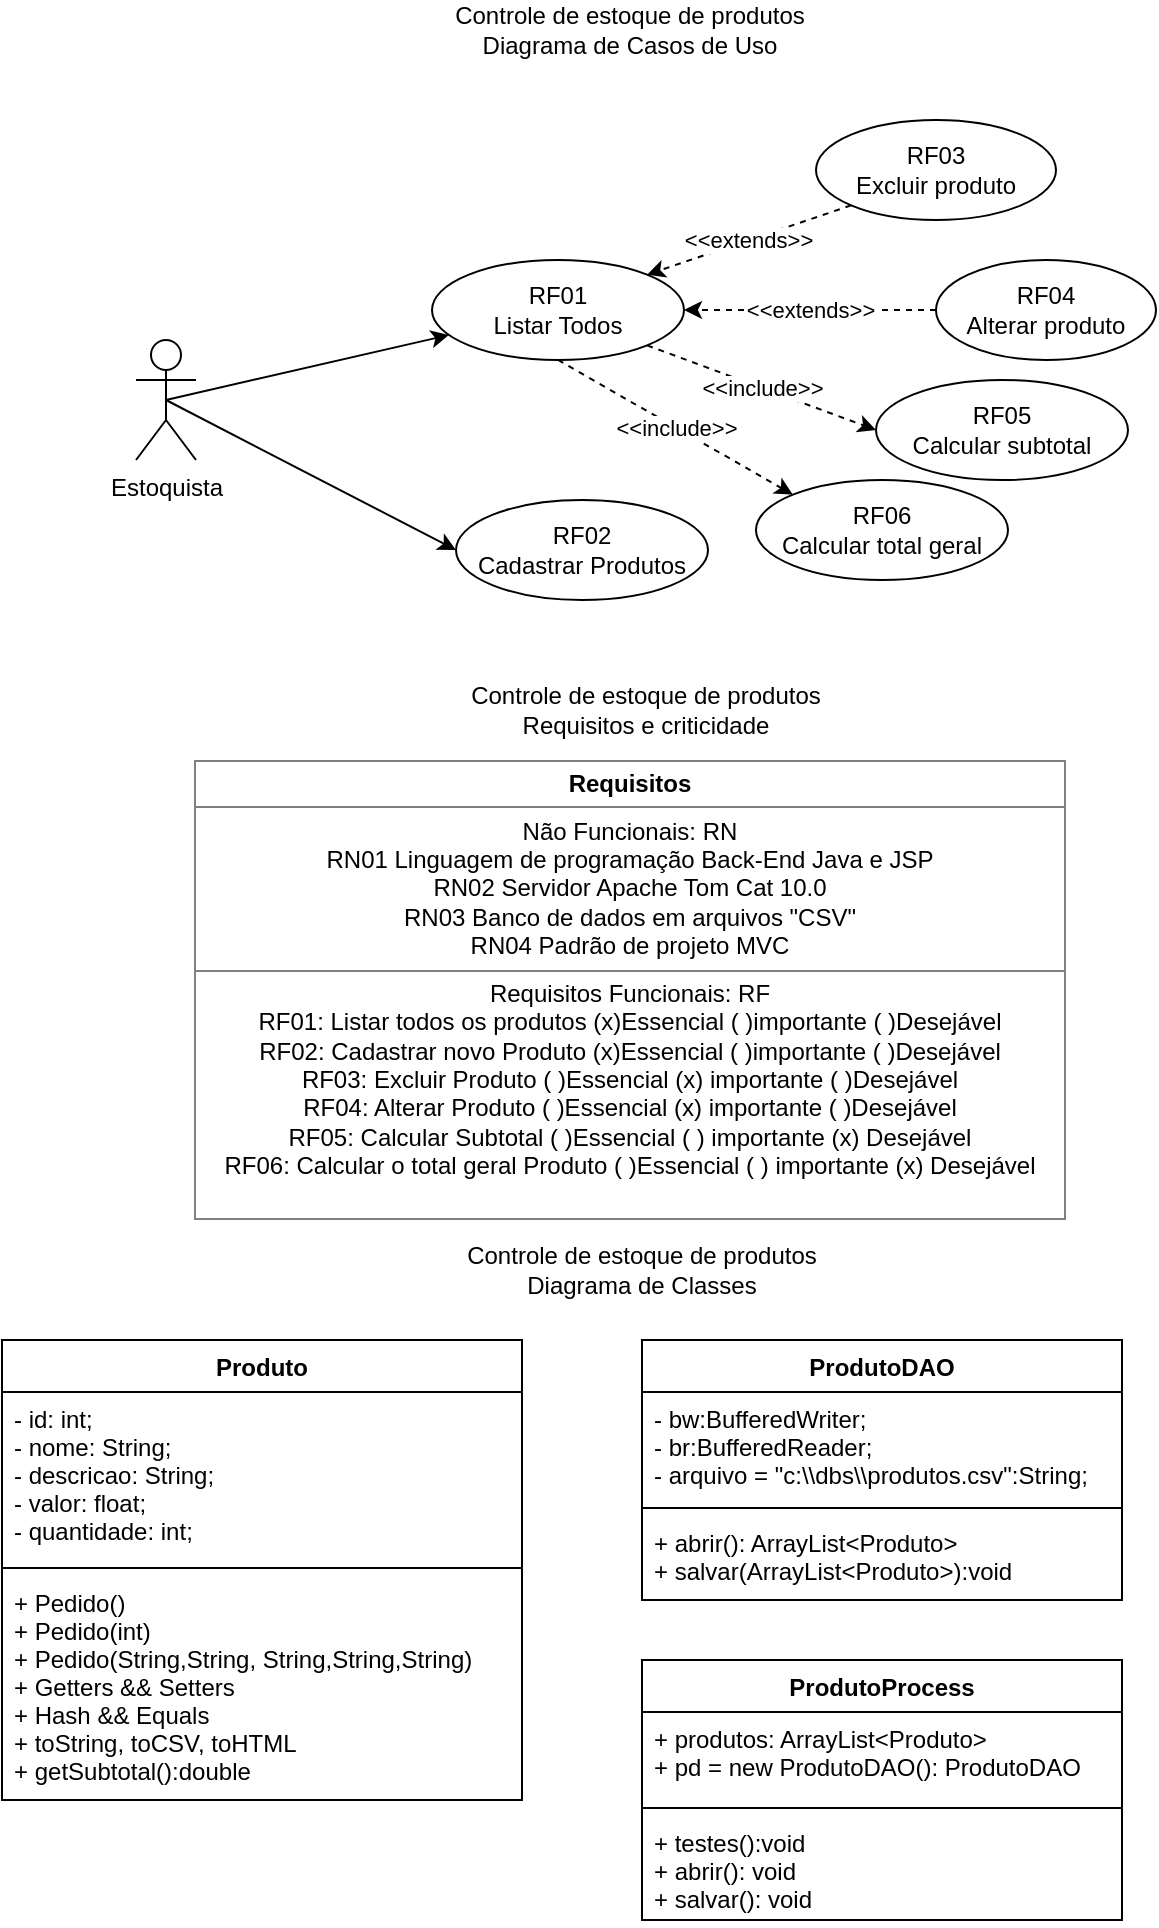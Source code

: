 <mxfile version="14.4.2" type="device"><diagram id="ezrFqV-uYi5dAtQK-MJN" name="Page-1"><mxGraphModel dx="1422" dy="794" grid="1" gridSize="10" guides="1" tooltips="1" connect="1" arrows="1" fold="1" page="1" pageScale="1" pageWidth="827" pageHeight="1169" math="0" shadow="0"><root><mxCell id="0"/><mxCell id="1" parent="0"/><mxCell id="xnu3mtxmnAq9gsOxP_En-1" value="Produto" style="swimlane;fontStyle=1;align=center;verticalAlign=top;childLayout=stackLayout;horizontal=1;startSize=26;horizontalStack=0;resizeParent=1;resizeParentMax=0;resizeLast=0;collapsible=1;marginBottom=0;" vertex="1" parent="1"><mxGeometry x="134" y="760" width="260" height="230" as="geometry"/></mxCell><mxCell id="xnu3mtxmnAq9gsOxP_En-2" value="- id: int;&#10;- nome: String;&#10;- descricao: String;&#10;- valor: float;&#10;- quantidade: int;&#10;" style="text;strokeColor=none;fillColor=none;align=left;verticalAlign=top;spacingLeft=4;spacingRight=4;overflow=hidden;rotatable=0;points=[[0,0.5],[1,0.5]];portConstraint=eastwest;" vertex="1" parent="xnu3mtxmnAq9gsOxP_En-1"><mxGeometry y="26" width="260" height="84" as="geometry"/></mxCell><mxCell id="xnu3mtxmnAq9gsOxP_En-3" value="" style="line;strokeWidth=1;fillColor=none;align=left;verticalAlign=middle;spacingTop=-1;spacingLeft=3;spacingRight=3;rotatable=0;labelPosition=right;points=[];portConstraint=eastwest;" vertex="1" parent="xnu3mtxmnAq9gsOxP_En-1"><mxGeometry y="110" width="260" height="8" as="geometry"/></mxCell><mxCell id="xnu3mtxmnAq9gsOxP_En-4" value="+ Pedido()&#10;+ Pedido(int)&#10;+ Pedido(String,String, String,String,String)&#10;+ Getters &amp;&amp; Setters&#10;+ Hash &amp;&amp; Equals&#10;+ toString, toCSV, toHTML&#10;+ getSubtotal():double" style="text;strokeColor=none;fillColor=none;align=left;verticalAlign=top;spacingLeft=4;spacingRight=4;overflow=hidden;rotatable=0;points=[[0,0.5],[1,0.5]];portConstraint=eastwest;" vertex="1" parent="xnu3mtxmnAq9gsOxP_En-1"><mxGeometry y="118" width="260" height="112" as="geometry"/></mxCell><mxCell id="xnu3mtxmnAq9gsOxP_En-5" value="ProdutoDAO" style="swimlane;fontStyle=1;align=center;verticalAlign=top;childLayout=stackLayout;horizontal=1;startSize=26;horizontalStack=0;resizeParent=1;resizeParentMax=0;resizeLast=0;collapsible=1;marginBottom=0;" vertex="1" parent="1"><mxGeometry x="454" y="760" width="240" height="130" as="geometry"/></mxCell><mxCell id="xnu3mtxmnAq9gsOxP_En-6" value="- bw:BufferedWriter;&#10;- br:BufferedReader;&#10;- arquivo = &quot;c:\\dbs\\produtos.csv&quot;:String;" style="text;strokeColor=none;fillColor=none;align=left;verticalAlign=top;spacingLeft=4;spacingRight=4;overflow=hidden;rotatable=0;points=[[0,0.5],[1,0.5]];portConstraint=eastwest;" vertex="1" parent="xnu3mtxmnAq9gsOxP_En-5"><mxGeometry y="26" width="240" height="54" as="geometry"/></mxCell><mxCell id="xnu3mtxmnAq9gsOxP_En-7" value="" style="line;strokeWidth=1;fillColor=none;align=left;verticalAlign=middle;spacingTop=-1;spacingLeft=3;spacingRight=3;rotatable=0;labelPosition=right;points=[];portConstraint=eastwest;" vertex="1" parent="xnu3mtxmnAq9gsOxP_En-5"><mxGeometry y="80" width="240" height="8" as="geometry"/></mxCell><mxCell id="xnu3mtxmnAq9gsOxP_En-8" value="+ abrir(): ArrayList&lt;Produto&gt;&#10;+ salvar(ArrayList&lt;Produto&gt;):void" style="text;strokeColor=none;fillColor=none;align=left;verticalAlign=top;spacingLeft=4;spacingRight=4;overflow=hidden;rotatable=0;points=[[0,0.5],[1,0.5]];portConstraint=eastwest;" vertex="1" parent="xnu3mtxmnAq9gsOxP_En-5"><mxGeometry y="88" width="240" height="42" as="geometry"/></mxCell><mxCell id="xnu3mtxmnAq9gsOxP_En-9" value="ProdutoProcess" style="swimlane;fontStyle=1;align=center;verticalAlign=top;childLayout=stackLayout;horizontal=1;startSize=26;horizontalStack=0;resizeParent=1;resizeParentMax=0;resizeLast=0;collapsible=1;marginBottom=0;" vertex="1" parent="1"><mxGeometry x="454" y="920" width="240" height="130" as="geometry"/></mxCell><mxCell id="xnu3mtxmnAq9gsOxP_En-10" value="+ produtos: ArrayList&lt;Produto&gt;&#10;+ pd = new ProdutoDAO(): ProdutoDAO" style="text;strokeColor=none;fillColor=none;align=left;verticalAlign=top;spacingLeft=4;spacingRight=4;overflow=hidden;rotatable=0;points=[[0,0.5],[1,0.5]];portConstraint=eastwest;" vertex="1" parent="xnu3mtxmnAq9gsOxP_En-9"><mxGeometry y="26" width="240" height="44" as="geometry"/></mxCell><mxCell id="xnu3mtxmnAq9gsOxP_En-11" value="" style="line;strokeWidth=1;fillColor=none;align=left;verticalAlign=middle;spacingTop=-1;spacingLeft=3;spacingRight=3;rotatable=0;labelPosition=right;points=[];portConstraint=eastwest;" vertex="1" parent="xnu3mtxmnAq9gsOxP_En-9"><mxGeometry y="70" width="240" height="8" as="geometry"/></mxCell><mxCell id="xnu3mtxmnAq9gsOxP_En-12" value="+ testes():void&#10;+ abrir(): void&#10;+ salvar(): void" style="text;strokeColor=none;fillColor=none;align=left;verticalAlign=top;spacingLeft=4;spacingRight=4;overflow=hidden;rotatable=0;points=[[0,0.5],[1,0.5]];portConstraint=eastwest;" vertex="1" parent="xnu3mtxmnAq9gsOxP_En-9"><mxGeometry y="78" width="240" height="52" as="geometry"/></mxCell><mxCell id="xnu3mtxmnAq9gsOxP_En-13" value="Controle de estoque de produtos&lt;br&gt;Diagrama de Classes" style="text;html=1;strokeColor=none;fillColor=none;align=center;verticalAlign=middle;whiteSpace=wrap;rounded=0;" vertex="1" parent="1"><mxGeometry x="354" y="710" width="200" height="30" as="geometry"/></mxCell><mxCell id="xnu3mtxmnAq9gsOxP_En-14" value="Controle de estoque de produtos&lt;br&gt;Diagrama de Casos de Uso" style="text;html=1;strokeColor=none;fillColor=none;align=center;verticalAlign=middle;whiteSpace=wrap;rounded=0;" vertex="1" parent="1"><mxGeometry x="348" y="90" width="200" height="30" as="geometry"/></mxCell><mxCell id="xnu3mtxmnAq9gsOxP_En-24" style="rounded=0;orthogonalLoop=1;jettySize=auto;html=1;exitX=0.5;exitY=0.5;exitDx=0;exitDy=0;exitPerimeter=0;" edge="1" parent="1" source="xnu3mtxmnAq9gsOxP_En-15" target="xnu3mtxmnAq9gsOxP_En-18"><mxGeometry relative="1" as="geometry"/></mxCell><mxCell id="xnu3mtxmnAq9gsOxP_En-25" style="edgeStyle=none;rounded=0;orthogonalLoop=1;jettySize=auto;html=1;exitX=0.5;exitY=0.5;exitDx=0;exitDy=0;exitPerimeter=0;entryX=0;entryY=0.5;entryDx=0;entryDy=0;" edge="1" parent="1" source="xnu3mtxmnAq9gsOxP_En-15" target="xnu3mtxmnAq9gsOxP_En-17"><mxGeometry relative="1" as="geometry"/></mxCell><mxCell id="xnu3mtxmnAq9gsOxP_En-15" value="Estoquista" style="shape=umlActor;verticalLabelPosition=bottom;verticalAlign=top;html=1;outlineConnect=0;" vertex="1" parent="1"><mxGeometry x="201" y="260" width="30" height="60" as="geometry"/></mxCell><mxCell id="xnu3mtxmnAq9gsOxP_En-17" value="RF02&lt;br&gt;Cadastrar Produtos" style="ellipse;whiteSpace=wrap;html=1;" vertex="1" parent="1"><mxGeometry x="361" y="340" width="126" height="50" as="geometry"/></mxCell><mxCell id="xnu3mtxmnAq9gsOxP_En-29" value="&amp;lt;&amp;lt;include&amp;gt;&amp;gt;" style="edgeStyle=none;rounded=0;orthogonalLoop=1;jettySize=auto;html=1;exitX=1;exitY=1;exitDx=0;exitDy=0;entryX=0;entryY=0.5;entryDx=0;entryDy=0;dashed=1;" edge="1" parent="1" source="xnu3mtxmnAq9gsOxP_En-18" target="xnu3mtxmnAq9gsOxP_En-21"><mxGeometry relative="1" as="geometry"/></mxCell><mxCell id="xnu3mtxmnAq9gsOxP_En-30" value="&amp;lt;&amp;lt;include&amp;gt;&amp;gt;" style="edgeStyle=none;rounded=0;orthogonalLoop=1;jettySize=auto;html=1;exitX=0.5;exitY=1;exitDx=0;exitDy=0;entryX=0;entryY=0;entryDx=0;entryDy=0;dashed=1;" edge="1" parent="1" source="xnu3mtxmnAq9gsOxP_En-18" target="xnu3mtxmnAq9gsOxP_En-22"><mxGeometry relative="1" as="geometry"/></mxCell><mxCell id="xnu3mtxmnAq9gsOxP_En-18" value="RF01&lt;br&gt;Listar Todos" style="ellipse;whiteSpace=wrap;html=1;" vertex="1" parent="1"><mxGeometry x="349" y="220" width="126" height="50" as="geometry"/></mxCell><mxCell id="xnu3mtxmnAq9gsOxP_En-28" value="&amp;lt;&amp;lt;extends&amp;gt;&amp;gt;" style="edgeStyle=none;rounded=0;orthogonalLoop=1;jettySize=auto;html=1;exitX=0;exitY=0.5;exitDx=0;exitDy=0;entryX=1;entryY=0.5;entryDx=0;entryDy=0;dashed=1;" edge="1" parent="1" source="xnu3mtxmnAq9gsOxP_En-19" target="xnu3mtxmnAq9gsOxP_En-18"><mxGeometry relative="1" as="geometry"/></mxCell><mxCell id="xnu3mtxmnAq9gsOxP_En-19" value="RF04&lt;br&gt;Alterar produto" style="ellipse;whiteSpace=wrap;html=1;" vertex="1" parent="1"><mxGeometry x="601" y="220" width="110" height="50" as="geometry"/></mxCell><mxCell id="xnu3mtxmnAq9gsOxP_En-27" value="&amp;lt;&amp;lt;extends&amp;gt;&amp;gt;" style="edgeStyle=none;rounded=0;orthogonalLoop=1;jettySize=auto;html=1;exitX=0;exitY=1;exitDx=0;exitDy=0;entryX=1;entryY=0;entryDx=0;entryDy=0;dashed=1;" edge="1" parent="1" source="xnu3mtxmnAq9gsOxP_En-20" target="xnu3mtxmnAq9gsOxP_En-18"><mxGeometry relative="1" as="geometry"/></mxCell><mxCell id="xnu3mtxmnAq9gsOxP_En-20" value="RF03&lt;br&gt;Excluir produto" style="ellipse;whiteSpace=wrap;html=1;" vertex="1" parent="1"><mxGeometry x="541" y="150" width="120" height="50" as="geometry"/></mxCell><mxCell id="xnu3mtxmnAq9gsOxP_En-21" value="RF05&lt;br&gt;Calcular subtotal" style="ellipse;whiteSpace=wrap;html=1;" vertex="1" parent="1"><mxGeometry x="571" y="280" width="126" height="50" as="geometry"/></mxCell><mxCell id="xnu3mtxmnAq9gsOxP_En-22" value="RF06&lt;br&gt;Calcular total geral" style="ellipse;whiteSpace=wrap;html=1;" vertex="1" parent="1"><mxGeometry x="511" y="330" width="126" height="50" as="geometry"/></mxCell><mxCell id="xnu3mtxmnAq9gsOxP_En-23" style="edgeStyle=orthogonalEdgeStyle;rounded=0;orthogonalLoop=1;jettySize=auto;html=1;exitX=0.5;exitY=1;exitDx=0;exitDy=0;" edge="1" parent="1" source="xnu3mtxmnAq9gsOxP_En-20" target="xnu3mtxmnAq9gsOxP_En-20"><mxGeometry relative="1" as="geometry"/></mxCell><mxCell id="xnu3mtxmnAq9gsOxP_En-31" value="Controle de estoque de produtos&lt;br&gt;Requisitos e criticidade" style="text;html=1;strokeColor=none;fillColor=none;align=center;verticalAlign=middle;whiteSpace=wrap;rounded=0;" vertex="1" parent="1"><mxGeometry x="356" y="430" width="200" height="30" as="geometry"/></mxCell><mxCell id="xnu3mtxmnAq9gsOxP_En-45" value="&lt;table border=&quot;1&quot; width=&quot;100%&quot; cellpadding=&quot;4&quot; style=&quot;width: 100% ; height: 100% ; border-collapse: collapse&quot;&gt;&lt;tbody&gt;&lt;tr&gt;&lt;th align=&quot;center&quot;&gt;&lt;b&gt;Requisitos&lt;/b&gt;&lt;/th&gt;&lt;/tr&gt;&lt;tr&gt;&lt;td align=&quot;center&quot;&gt;Não Funcionais: RN&lt;br&gt;RN01 Linguagem de programação Back-End Java e JSP&lt;br&gt;RN02 Servidor Apache Tom Cat 10.0&lt;br&gt;RN03 Banco de dados em arquivos &quot;CSV&quot;&lt;br&gt;RN04 Padrão de projeto MVC&lt;/td&gt;&lt;/tr&gt;&lt;tr&gt;&lt;td align=&quot;center&quot;&gt;Requisitos Funcionais: RF&lt;br&gt;RF01: Listar todos os produtos (x)Essencial ( )importante ( )Desejável&lt;br&gt;RF02: Cadastrar novo Produto (x)Essencial ( )importante ( )Desejável&lt;br&gt;RF03: Excluir Produto ( )Essencial (x) importante ( )Desejável&lt;br&gt;RF04: Alterar Produto ( )Essencial (x) importante ( )Desejável&lt;br&gt;RF05: Calcular Subtotal ( )Essencial ( ) importante (x) Desejável&lt;br&gt;RF06: Calcular o total geral Produto ( )Essencial ( ) importante (x) Desejável&lt;br&gt;&lt;br&gt;&lt;/td&gt;&lt;/tr&gt;&lt;/tbody&gt;&lt;/table&gt;" style="text;html=1;strokeColor=none;fillColor=none;overflow=fill;" vertex="1" parent="1"><mxGeometry x="230" y="470" width="436" height="230" as="geometry"/></mxCell></root></mxGraphModel></diagram></mxfile>